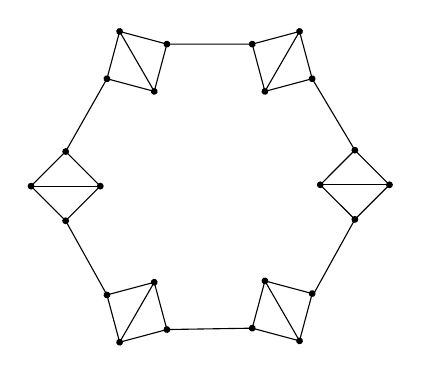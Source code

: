 \begin{tikzpicture}[x=0.75pt,y=0.75pt,yscale=-1,xscale=1]
        %uncomment if require: \path (0,300); %set diagram left start at 0, and has height of 300
        %Shape: Rectangle [id:dp14193355671501262] 
        \draw   (333.38,88.43) -- (339.49,111.2) -- (316.71,117.3) -- (310.61,94.53) -- cycle ;
        %Straight Lines [id:da9832253057728415] 
        \draw    (333.38,88.43) -- (316.71,117.3) ;
        %Shape: Ellipse [id:dp48046560823924356] 
        \draw  [fill={rgb, 255:red, 0; green, 0; blue, 0 }  ,fill opacity=1 ] (309.43,93.85) .. controls (309.06,94.5) and (309.28,95.33) .. (309.93,95.71) .. controls (310.58,96.08) and (311.41,95.86) .. (311.79,95.21) .. controls (312.16,94.56) and (311.94,93.73) .. (311.29,93.35) .. controls (310.64,92.98) and (309.81,93.2) .. (309.43,93.85) -- cycle ;
        %Shape: Ellipse [id:dp27320978265606155] 
        \draw  [fill={rgb, 255:red, 0; green, 0; blue, 0 }  ,fill opacity=1 ] (315.53,116.62) .. controls (315.16,117.27) and (315.38,118.1) .. (316.03,118.48) .. controls (316.68,118.86) and (317.51,118.63) .. (317.89,117.98) .. controls (318.26,117.33) and (318.04,116.5) .. (317.39,116.13) .. controls (316.74,115.75) and (315.91,115.97) .. (315.53,116.62) -- cycle ;
        %Shape: Ellipse [id:dp5070770675102534] 
        \draw  [fill={rgb, 255:red, 0; green, 0; blue, 0 }  ,fill opacity=1 ] (332.21,87.75) .. controls (331.83,88.4) and (332.05,89.23) .. (332.7,89.6) .. controls (333.35,89.98) and (334.19,89.76) .. (334.56,89.11) .. controls (334.94,88.46) and (334.71,87.62) .. (334.06,87.25) .. controls (333.41,86.87) and (332.58,87.1) .. (332.21,87.75) -- cycle ;
        %Shape: Ellipse [id:dp5600053423008713] 
        \draw  [fill={rgb, 255:red, 0; green, 0; blue, 0 }  ,fill opacity=1 ] (338.31,110.52) .. controls (337.93,111.17) and (338.16,112) .. (338.81,112.38) .. controls (339.46,112.75) and (340.29,112.53) .. (340.66,111.88) .. controls (341.04,111.23) and (340.82,110.4) .. (340.17,110.02) .. controls (339.52,109.65) and (338.68,109.87) .. (338.31,110.52) -- cycle ;
        %Shape: Rectangle [id:dp6241459088007242] 
        \draw   (376.72,162.3) -- (360.05,178.97) -- (343.37,162.3) -- (360.04,145.62) -- cycle ;
        %Straight Lines [id:da45610026409549476] 
        \draw    (376.72,162.3) -- (343.37,162.3) ;
        %Shape: Ellipse [id:dp05212329624461831] 
        \draw  [fill={rgb, 255:red, 0; green, 0; blue, 0 }  ,fill opacity=1 ] (360.05,144.27) .. controls (359.3,144.27) and (358.69,144.87) .. (358.69,145.62) .. controls (358.69,146.38) and (359.3,146.98) .. (360.05,146.98) .. controls (360.8,146.98) and (361.41,146.38) .. (361.41,145.62) .. controls (361.41,144.87) and (360.8,144.27) .. (360.05,144.27) -- cycle ;
        %Shape: Ellipse [id:dp4976921114102002] 
        \draw  [fill={rgb, 255:red, 0; green, 0; blue, 0 }  ,fill opacity=1 ] (343.37,160.94) .. controls (342.62,160.94) and (342.02,161.55) .. (342.02,162.3) .. controls (342.02,163.05) and (342.62,163.66) .. (343.37,163.66) .. controls (344.13,163.66) and (344.73,163.05) .. (344.73,162.3) .. controls (344.73,161.55) and (344.13,160.94) .. (343.37,160.94) -- cycle ;
        %Shape: Ellipse [id:dp7601879465594807] 
        \draw  [fill={rgb, 255:red, 0; green, 0; blue, 0 }  ,fill opacity=1 ] (376.72,160.94) .. controls (375.97,160.94) and (375.36,161.55) .. (375.36,162.3) .. controls (375.36,163.05) and (375.97,163.66) .. (376.72,163.66) .. controls (377.47,163.66) and (378.08,163.05) .. (378.08,162.3) .. controls (378.08,161.55) and (377.47,160.94) .. (376.72,160.94) -- cycle ;
        %Shape: Ellipse [id:dp054691040864844] 
        \draw  [fill={rgb, 255:red, 0; green, 0; blue, 0 }  ,fill opacity=1 ] (360.05,177.61) .. controls (359.3,177.61) and (358.69,178.22) .. (358.69,178.97) .. controls (358.69,179.72) and (359.3,180.33) .. (360.05,180.33) .. controls (360.8,180.33) and (361.41,179.72) .. (361.41,178.97) .. controls (361.41,178.22) and (360.8,177.61) .. (360.05,177.61) -- cycle ;
        %Shape: Rectangle [id:dp6788983592016722] 
        \draw   (333.38,237.49) -- (310.61,231.39) -- (316.71,208.61) -- (339.49,214.71) -- cycle ;
        %Straight Lines [id:da11605918002225257] 
        \draw    (333.38,237.49) -- (316.71,208.61) ;
        %Shape: Ellipse [id:dp3956733742684553] 
        \draw  [fill={rgb, 255:red, 0; green, 0; blue, 0 }  ,fill opacity=1 ] (340.66,214.03) .. controls (340.29,213.38) and (339.46,213.16) .. (338.81,213.54) .. controls (338.16,213.91) and (337.93,214.74) .. (338.31,215.39) .. controls (338.68,216.04) and (339.52,216.27) .. (340.17,215.89) .. controls (340.82,215.51) and (341.04,214.68) .. (340.66,214.03) -- cycle ;
        %Shape: Ellipse [id:dp8512907778255778] 
        \draw  [fill={rgb, 255:red, 0; green, 0; blue, 0 }  ,fill opacity=1 ] (317.89,207.93) .. controls (317.51,207.28) and (316.68,207.06) .. (316.03,207.43) .. controls (315.38,207.81) and (315.16,208.64) .. (315.53,209.29) .. controls (315.91,209.94) and (316.74,210.16) .. (317.39,209.79) .. controls (318.04,209.41) and (318.26,208.58) .. (317.89,207.93) -- cycle ;
        %Shape: Ellipse [id:dp845955776145674] 
        \draw  [fill={rgb, 255:red, 0; green, 0; blue, 0 }  ,fill opacity=1 ] (334.56,236.81) .. controls (334.19,236.16) and (333.35,235.93) .. (332.7,236.31) .. controls (332.05,236.68) and (331.83,237.52) .. (332.21,238.17) .. controls (332.58,238.82) and (333.41,239.04) .. (334.06,238.66) .. controls (334.71,238.29) and (334.94,237.46) .. (334.56,236.81) -- cycle ;
        %Shape: Ellipse [id:dp5950364587678236] 
        \draw  [fill={rgb, 255:red, 0; green, 0; blue, 0 }  ,fill opacity=1 ] (311.79,230.7) .. controls (311.41,230.05) and (310.58,229.83) .. (309.93,230.21) .. controls (309.28,230.58) and (309.06,231.41) .. (309.43,232.06) .. controls (309.81,232.71) and (310.64,232.94) .. (311.29,232.56) .. controls (311.94,232.19) and (312.16,231.36) .. (311.79,230.7) -- cycle ;
        %Shape: Rectangle [id:dp41872849642229815] 
        \draw   (263.39,209.27) -- (269.49,232.04) -- (246.71,238.15) -- (240.61,215.37) -- cycle ;
        %Straight Lines [id:da6738122370944772] 
        \draw    (263.39,209.27) -- (246.71,238.15) ;
        %Shape: Ellipse [id:dp9188314883355615] 
        \draw  [fill={rgb, 255:red, 0; green, 0; blue, 0 }  ,fill opacity=1 ] (239.43,214.69) .. controls (239.06,215.34) and (239.28,216.18) .. (239.93,216.55) .. controls (240.58,216.93) and (241.41,216.7) .. (241.79,216.05) .. controls (242.17,215.4) and (241.94,214.57) .. (241.29,214.2) .. controls (240.64,213.82) and (239.81,214.04) .. (239.43,214.69) -- cycle ;
        %Shape: Ellipse [id:dp008383187180202034] 
        \draw  [fill={rgb, 255:red, 0; green, 0; blue, 0 }  ,fill opacity=1 ] (245.54,237.47) .. controls (245.16,238.12) and (245.38,238.95) .. (246.03,239.32) .. controls (246.68,239.7) and (247.52,239.48) .. (247.89,238.83) .. controls (248.27,238.18) and (248.04,237.35) .. (247.39,236.97) .. controls (246.74,236.59) and (245.91,236.82) .. (245.54,237.47) -- cycle ;
        %Shape: Ellipse [id:dp3549356105515302] 
        \draw  [fill={rgb, 255:red, 0; green, 0; blue, 0 }  ,fill opacity=1 ] (262.21,208.59) .. controls (261.83,209.24) and (262.06,210.07) .. (262.71,210.45) .. controls (263.36,210.82) and (264.19,210.6) .. (264.56,209.95) .. controls (264.94,209.3) and (264.72,208.47) .. (264.07,208.09) .. controls (263.42,207.72) and (262.58,207.94) .. (262.21,208.59) -- cycle ;
        %Shape: Ellipse [id:dp09319928993441162] 
        \draw  [fill={rgb, 255:red, 0; green, 0; blue, 0 }  ,fill opacity=1 ] (268.31,231.37) .. controls (267.94,232.02) and (268.16,232.85) .. (268.81,233.22) .. controls (269.46,233.6) and (270.29,233.37) .. (270.67,232.72) .. controls (271.04,232.07) and (270.82,231.24) .. (270.17,230.87) .. controls (269.52,230.49) and (268.69,230.71) .. (268.31,231.37) -- cycle ;
        %Shape: Rectangle [id:dp45963146421954604] 
        \draw   (237.38,162.96) -- (220.71,179.63) -- (204.04,162.96) -- (220.71,146.28) -- cycle ;
        %Straight Lines [id:da6876018536216453] 
        \draw    (237.38,162.96) -- (204.04,162.96) ;
        %Shape: Ellipse [id:dp3575406811058832] 
        \draw  [fill={rgb, 255:red, 0; green, 0; blue, 0 }  ,fill opacity=1 ] (220.71,144.93) .. controls (219.96,144.93) and (219.35,145.53) .. (219.35,146.28) .. controls (219.35,147.04) and (219.96,147.64) .. (220.71,147.64) .. controls (221.46,147.64) and (222.07,147.04) .. (222.07,146.28) .. controls (222.07,145.53) and (221.46,144.93) .. (220.71,144.93) -- cycle ;
        %Shape: Ellipse [id:dp5955144706871554] 
        \draw  [fill={rgb, 255:red, 0; green, 0; blue, 0 }  ,fill opacity=1 ] (204.04,161.6) .. controls (203.29,161.6) and (202.68,162.21) .. (202.68,162.96) .. controls (202.68,163.71) and (203.29,164.32) .. (204.04,164.32) .. controls (204.79,164.32) and (205.4,163.71) .. (205.4,162.96) .. controls (205.4,162.21) and (204.79,161.6) .. (204.04,161.6) -- cycle ;
        %Shape: Ellipse [id:dp8261548357748447] 
        \draw  [fill={rgb, 255:red, 0; green, 0; blue, 0 }  ,fill opacity=1 ] (237.38,161.6) .. controls (236.63,161.6) and (236.02,162.21) .. (236.02,162.96) .. controls (236.02,163.71) and (236.63,164.32) .. (237.38,164.32) .. controls (238.13,164.32) and (238.74,163.71) .. (238.74,162.96) .. controls (238.74,162.21) and (238.13,161.6) .. (237.38,161.6) -- cycle ;
        %Shape: Ellipse [id:dp2408828095778659] 
        \draw  [fill={rgb, 255:red, 0; green, 0; blue, 0 }  ,fill opacity=1 ] (220.71,178.27) .. controls (219.96,178.27) and (219.35,178.88) .. (219.35,179.63) .. controls (219.35,180.38) and (219.96,180.99) .. (220.71,180.99) .. controls (221.46,180.99) and (222.07,180.38) .. (222.07,179.63) .. controls (222.07,178.88) and (221.46,178.27) .. (220.71,178.27) -- cycle ;
        %Shape: Rectangle [id:dp1315020664738753] 
        \draw   (263.39,117.3) -- (240.61,111.2) -- (246.71,88.43) -- (269.49,94.52) -- cycle ;
        %Straight Lines [id:da21834952142096187] 
        \draw    (263.39,117.3) -- (246.71,88.43) ;
        %Shape: Ellipse [id:dp7451151204005126] 
        \draw  [fill={rgb, 255:red, 0; green, 0; blue, 0 }  ,fill opacity=1 ] (270.67,93.85) .. controls (270.29,93.2) and (269.46,92.98) .. (268.81,93.35) .. controls (268.16,93.73) and (267.94,94.56) .. (268.31,95.21) .. controls (268.69,95.86) and (269.52,96.08) .. (270.17,95.71) .. controls (270.82,95.33) and (271.04,94.5) .. (270.67,93.85) -- cycle ;
        %Shape: Ellipse [id:dp0876282002802069] 
        \draw  [fill={rgb, 255:red, 0; green, 0; blue, 0 }  ,fill opacity=1 ] (247.89,87.75) .. controls (247.52,87.1) and (246.68,86.87) .. (246.03,87.25) .. controls (245.38,87.62) and (245.16,88.46) .. (245.54,89.11) .. controls (245.91,89.76) and (246.74,89.98) .. (247.39,89.6) .. controls (248.04,89.23) and (248.27,88.4) .. (247.89,87.75) -- cycle ;
        %Shape: Ellipse [id:dp18133932665845287] 
        \draw  [fill={rgb, 255:red, 0; green, 0; blue, 0 }  ,fill opacity=1 ] (264.56,116.62) .. controls (264.19,115.97) and (263.36,115.75) .. (262.71,116.13) .. controls (262.06,116.5) and (261.83,117.33) .. (262.21,117.98) .. controls (262.58,118.63) and (263.42,118.86) .. (264.07,118.48) .. controls (264.72,118.1) and (264.94,117.27) .. (264.56,116.62) -- cycle ;
        %Shape: Ellipse [id:dp4672283304950513] 
        \draw  [fill={rgb, 255:red, 0; green, 0; blue, 0 }  ,fill opacity=1 ] (241.79,110.52) .. controls (241.41,109.87) and (240.58,109.65) .. (239.93,110.02) .. controls (239.28,110.4) and (239.06,111.23) .. (239.43,111.88) .. controls (239.81,112.53) and (240.64,112.75) .. (241.29,112.38) .. controls (241.94,112) and (242.17,111.17) .. (241.79,110.52) -- cycle ;
        %Straight Lines [id:da06060508284524113] 
        \draw    (220.71,179.63) -- (240.61,215.37) ;
        %Straight Lines [id:da03588376114480929] 
        \draw    (269.49,232.04) -- (310.61,231.38) ;
        %Straight Lines [id:da11042040488699678] 
        \draw    (340.66,214.03) -- (360.05,178.97) ;
        %Straight Lines [id:da07257127998445445] 
        \draw    (360.05,145.62) -- (339.49,111.2) ;
        %Straight Lines [id:da7929237948174814] 
        \draw    (310.61,94.53) -- (269.49,94.52) ;
        %Straight Lines [id:da42588734404881534] 
        \draw    (240.61,111.2) -- (220.71,146.28) ;
    \end{tikzpicture}